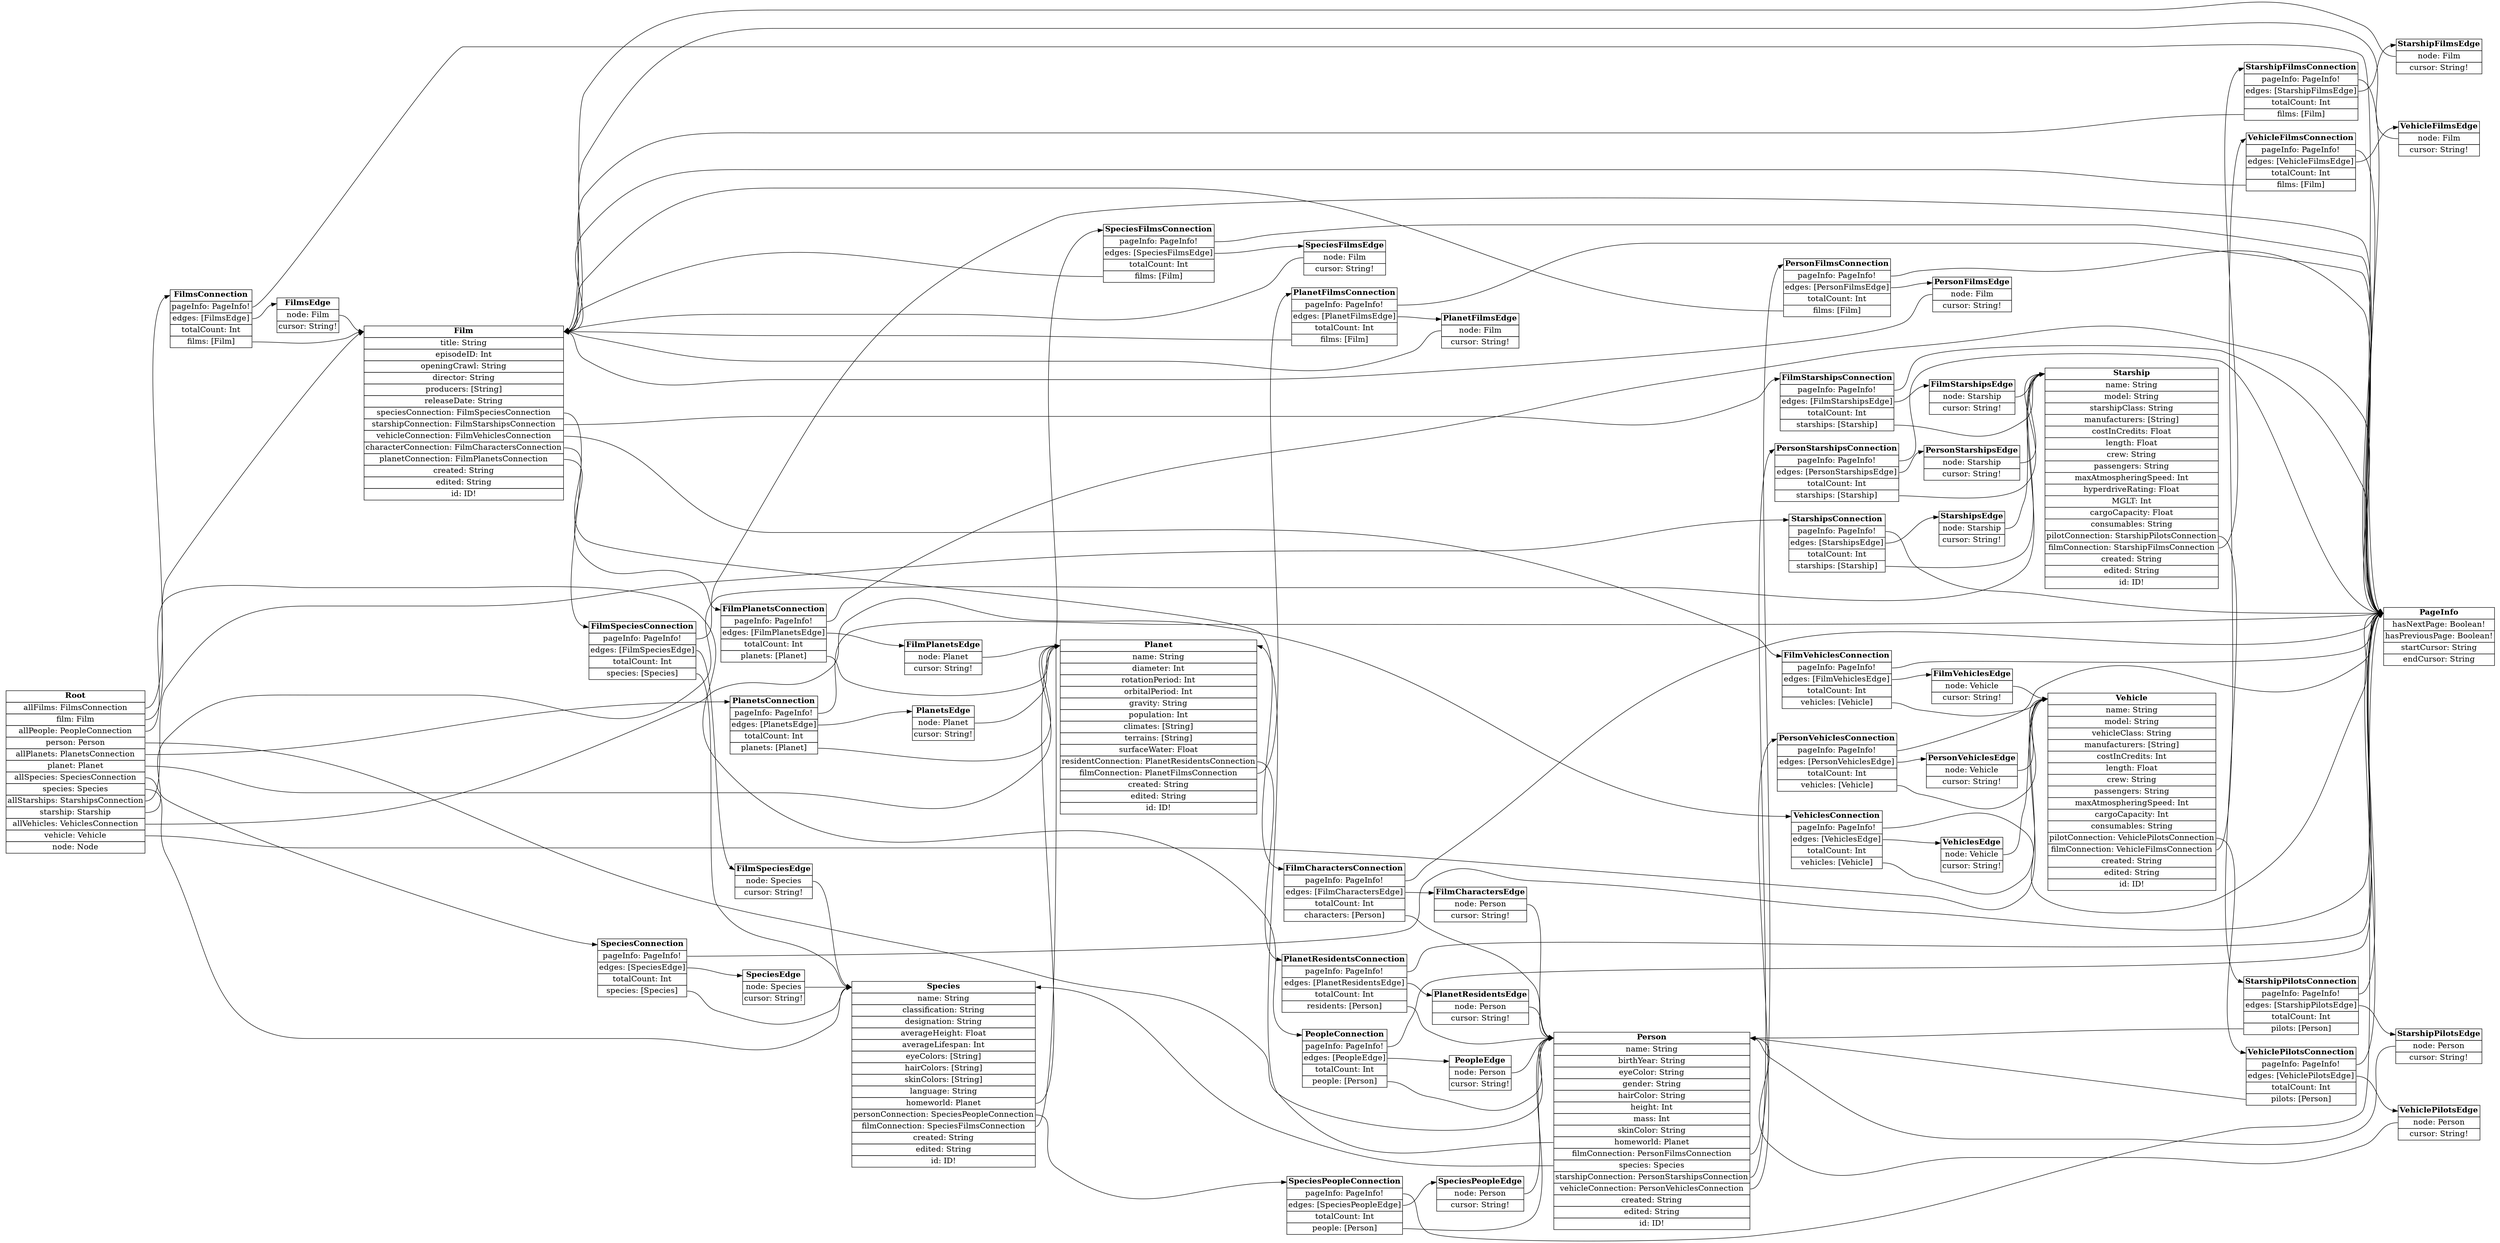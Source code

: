digraph erd {
graph [
  rankdir = "LR"
];
node [
  fontsize = "16"
  shape = "plaintext"
];
edge [
];
Root [label=<<TABLE BORDER="0" CELLBORDER="1" CELLSPACING="0"><TR><TD PORT="__title"><B>Root</B></TD></TR><TR><TD PORT="allFilmsport">allFilms: FilmsConnection</TD></TR>,<TR><TD PORT="filmport">film: Film</TD></TR>,<TR><TD PORT="allPeopleport">allPeople: PeopleConnection</TD></TR>,<TR><TD PORT="personport">person: Person</TD></TR>,<TR><TD PORT="allPlanetsport">allPlanets: PlanetsConnection</TD></TR>,<TR><TD PORT="planetport">planet: Planet</TD></TR>,<TR><TD PORT="allSpeciesport">allSpecies: SpeciesConnection</TD></TR>,<TR><TD PORT="speciesport">species: Species</TD></TR>,<TR><TD PORT="allStarshipsport">allStarships: StarshipsConnection</TD></TR>,<TR><TD PORT="starshipport">starship: Starship</TD></TR>,<TR><TD PORT="allVehiclesport">allVehicles: VehiclesConnection</TD></TR>,<TR><TD PORT="vehicleport">vehicle: Vehicle</TD></TR>,<TR><TD PORT="nodeport">node: Node</TD></TR></TABLE>>];
FilmsConnection [label=<<TABLE BORDER="0" CELLBORDER="1" CELLSPACING="0"><TR><TD PORT="__title"><B>FilmsConnection</B></TD></TR><TR><TD PORT="pageInfoport">pageInfo: PageInfo!</TD></TR>,<TR><TD PORT="edgesport">edges: [FilmsEdge]</TD></TR>,<TR><TD PORT="totalCountport">totalCount: Int</TD></TR>,<TR><TD PORT="filmsport">films: [Film]</TD></TR></TABLE>>];
Film [label=<<TABLE BORDER="0" CELLBORDER="1" CELLSPACING="0"><TR><TD PORT="__title"><B>Film</B></TD></TR><TR><TD PORT="titleport">title: String</TD></TR>,<TR><TD PORT="episodeIDport">episodeID: Int</TD></TR>,<TR><TD PORT="openingCrawlport">openingCrawl: String</TD></TR>,<TR><TD PORT="directorport">director: String</TD></TR>,<TR><TD PORT="producersport">producers: [String]</TD></TR>,<TR><TD PORT="releaseDateport">releaseDate: String</TD></TR>,<TR><TD PORT="speciesConnectionport">speciesConnection: FilmSpeciesConnection</TD></TR>,<TR><TD PORT="starshipConnectionport">starshipConnection: FilmStarshipsConnection</TD></TR>,<TR><TD PORT="vehicleConnectionport">vehicleConnection: FilmVehiclesConnection</TD></TR>,<TR><TD PORT="characterConnectionport">characterConnection: FilmCharactersConnection</TD></TR>,<TR><TD PORT="planetConnectionport">planetConnection: FilmPlanetsConnection</TD></TR>,<TR><TD PORT="createdport">created: String</TD></TR>,<TR><TD PORT="editedport">edited: String</TD></TR>,<TR><TD PORT="idport">id: ID!</TD></TR></TABLE>>];
PeopleConnection [label=<<TABLE BORDER="0" CELLBORDER="1" CELLSPACING="0"><TR><TD PORT="__title"><B>PeopleConnection</B></TD></TR><TR><TD PORT="pageInfoport">pageInfo: PageInfo!</TD></TR>,<TR><TD PORT="edgesport">edges: [PeopleEdge]</TD></TR>,<TR><TD PORT="totalCountport">totalCount: Int</TD></TR>,<TR><TD PORT="peopleport">people: [Person]</TD></TR></TABLE>>];
Person [label=<<TABLE BORDER="0" CELLBORDER="1" CELLSPACING="0"><TR><TD PORT="__title"><B>Person</B></TD></TR><TR><TD PORT="nameport">name: String</TD></TR>,<TR><TD PORT="birthYearport">birthYear: String</TD></TR>,<TR><TD PORT="eyeColorport">eyeColor: String</TD></TR>,<TR><TD PORT="genderport">gender: String</TD></TR>,<TR><TD PORT="hairColorport">hairColor: String</TD></TR>,<TR><TD PORT="heightport">height: Int</TD></TR>,<TR><TD PORT="massport">mass: Int</TD></TR>,<TR><TD PORT="skinColorport">skinColor: String</TD></TR>,<TR><TD PORT="homeworldport">homeworld: Planet</TD></TR>,<TR><TD PORT="filmConnectionport">filmConnection: PersonFilmsConnection</TD></TR>,<TR><TD PORT="speciesport">species: Species</TD></TR>,<TR><TD PORT="starshipConnectionport">starshipConnection: PersonStarshipsConnection</TD></TR>,<TR><TD PORT="vehicleConnectionport">vehicleConnection: PersonVehiclesConnection</TD></TR>,<TR><TD PORT="createdport">created: String</TD></TR>,<TR><TD PORT="editedport">edited: String</TD></TR>,<TR><TD PORT="idport">id: ID!</TD></TR></TABLE>>];
PlanetsConnection [label=<<TABLE BORDER="0" CELLBORDER="1" CELLSPACING="0"><TR><TD PORT="__title"><B>PlanetsConnection</B></TD></TR><TR><TD PORT="pageInfoport">pageInfo: PageInfo!</TD></TR>,<TR><TD PORT="edgesport">edges: [PlanetsEdge]</TD></TR>,<TR><TD PORT="totalCountport">totalCount: Int</TD></TR>,<TR><TD PORT="planetsport">planets: [Planet]</TD></TR></TABLE>>];
Planet [label=<<TABLE BORDER="0" CELLBORDER="1" CELLSPACING="0"><TR><TD PORT="__title"><B>Planet</B></TD></TR><TR><TD PORT="nameport">name: String</TD></TR>,<TR><TD PORT="diameterport">diameter: Int</TD></TR>,<TR><TD PORT="rotationPeriodport">rotationPeriod: Int</TD></TR>,<TR><TD PORT="orbitalPeriodport">orbitalPeriod: Int</TD></TR>,<TR><TD PORT="gravityport">gravity: String</TD></TR>,<TR><TD PORT="populationport">population: Int</TD></TR>,<TR><TD PORT="climatesport">climates: [String]</TD></TR>,<TR><TD PORT="terrainsport">terrains: [String]</TD></TR>,<TR><TD PORT="surfaceWaterport">surfaceWater: Float</TD></TR>,<TR><TD PORT="residentConnectionport">residentConnection: PlanetResidentsConnection</TD></TR>,<TR><TD PORT="filmConnectionport">filmConnection: PlanetFilmsConnection</TD></TR>,<TR><TD PORT="createdport">created: String</TD></TR>,<TR><TD PORT="editedport">edited: String</TD></TR>,<TR><TD PORT="idport">id: ID!</TD></TR></TABLE>>];
SpeciesConnection [label=<<TABLE BORDER="0" CELLBORDER="1" CELLSPACING="0"><TR><TD PORT="__title"><B>SpeciesConnection</B></TD></TR><TR><TD PORT="pageInfoport">pageInfo: PageInfo!</TD></TR>,<TR><TD PORT="edgesport">edges: [SpeciesEdge]</TD></TR>,<TR><TD PORT="totalCountport">totalCount: Int</TD></TR>,<TR><TD PORT="speciesport">species: [Species]</TD></TR></TABLE>>];
Species [label=<<TABLE BORDER="0" CELLBORDER="1" CELLSPACING="0"><TR><TD PORT="__title"><B>Species</B></TD></TR><TR><TD PORT="nameport">name: String</TD></TR>,<TR><TD PORT="classificationport">classification: String</TD></TR>,<TR><TD PORT="designationport">designation: String</TD></TR>,<TR><TD PORT="averageHeightport">averageHeight: Float</TD></TR>,<TR><TD PORT="averageLifespanport">averageLifespan: Int</TD></TR>,<TR><TD PORT="eyeColorsport">eyeColors: [String]</TD></TR>,<TR><TD PORT="hairColorsport">hairColors: [String]</TD></TR>,<TR><TD PORT="skinColorsport">skinColors: [String]</TD></TR>,<TR><TD PORT="languageport">language: String</TD></TR>,<TR><TD PORT="homeworldport">homeworld: Planet</TD></TR>,<TR><TD PORT="personConnectionport">personConnection: SpeciesPeopleConnection</TD></TR>,<TR><TD PORT="filmConnectionport">filmConnection: SpeciesFilmsConnection</TD></TR>,<TR><TD PORT="createdport">created: String</TD></TR>,<TR><TD PORT="editedport">edited: String</TD></TR>,<TR><TD PORT="idport">id: ID!</TD></TR></TABLE>>];
StarshipsConnection [label=<<TABLE BORDER="0" CELLBORDER="1" CELLSPACING="0"><TR><TD PORT="__title"><B>StarshipsConnection</B></TD></TR><TR><TD PORT="pageInfoport">pageInfo: PageInfo!</TD></TR>,<TR><TD PORT="edgesport">edges: [StarshipsEdge]</TD></TR>,<TR><TD PORT="totalCountport">totalCount: Int</TD></TR>,<TR><TD PORT="starshipsport">starships: [Starship]</TD></TR></TABLE>>];
Starship [label=<<TABLE BORDER="0" CELLBORDER="1" CELLSPACING="0"><TR><TD PORT="__title"><B>Starship</B></TD></TR><TR><TD PORT="nameport">name: String</TD></TR>,<TR><TD PORT="modelport">model: String</TD></TR>,<TR><TD PORT="starshipClassport">starshipClass: String</TD></TR>,<TR><TD PORT="manufacturersport">manufacturers: [String]</TD></TR>,<TR><TD PORT="costInCreditsport">costInCredits: Float</TD></TR>,<TR><TD PORT="lengthport">length: Float</TD></TR>,<TR><TD PORT="crewport">crew: String</TD></TR>,<TR><TD PORT="passengersport">passengers: String</TD></TR>,<TR><TD PORT="maxAtmospheringSpeedport">maxAtmospheringSpeed: Int</TD></TR>,<TR><TD PORT="hyperdriveRatingport">hyperdriveRating: Float</TD></TR>,<TR><TD PORT="MGLTport">MGLT: Int</TD></TR>,<TR><TD PORT="cargoCapacityport">cargoCapacity: Float</TD></TR>,<TR><TD PORT="consumablesport">consumables: String</TD></TR>,<TR><TD PORT="pilotConnectionport">pilotConnection: StarshipPilotsConnection</TD></TR>,<TR><TD PORT="filmConnectionport">filmConnection: StarshipFilmsConnection</TD></TR>,<TR><TD PORT="createdport">created: String</TD></TR>,<TR><TD PORT="editedport">edited: String</TD></TR>,<TR><TD PORT="idport">id: ID!</TD></TR></TABLE>>];
VehiclesConnection [label=<<TABLE BORDER="0" CELLBORDER="1" CELLSPACING="0"><TR><TD PORT="__title"><B>VehiclesConnection</B></TD></TR><TR><TD PORT="pageInfoport">pageInfo: PageInfo!</TD></TR>,<TR><TD PORT="edgesport">edges: [VehiclesEdge]</TD></TR>,<TR><TD PORT="totalCountport">totalCount: Int</TD></TR>,<TR><TD PORT="vehiclesport">vehicles: [Vehicle]</TD></TR></TABLE>>];
Vehicle [label=<<TABLE BORDER="0" CELLBORDER="1" CELLSPACING="0"><TR><TD PORT="__title"><B>Vehicle</B></TD></TR><TR><TD PORT="nameport">name: String</TD></TR>,<TR><TD PORT="modelport">model: String</TD></TR>,<TR><TD PORT="vehicleClassport">vehicleClass: String</TD></TR>,<TR><TD PORT="manufacturersport">manufacturers: [String]</TD></TR>,<TR><TD PORT="costInCreditsport">costInCredits: Int</TD></TR>,<TR><TD PORT="lengthport">length: Float</TD></TR>,<TR><TD PORT="crewport">crew: String</TD></TR>,<TR><TD PORT="passengersport">passengers: String</TD></TR>,<TR><TD PORT="maxAtmospheringSpeedport">maxAtmospheringSpeed: Int</TD></TR>,<TR><TD PORT="cargoCapacityport">cargoCapacity: Int</TD></TR>,<TR><TD PORT="consumablesport">consumables: String</TD></TR>,<TR><TD PORT="pilotConnectionport">pilotConnection: VehiclePilotsConnection</TD></TR>,<TR><TD PORT="filmConnectionport">filmConnection: VehicleFilmsConnection</TD></TR>,<TR><TD PORT="createdport">created: String</TD></TR>,<TR><TD PORT="editedport">edited: String</TD></TR>,<TR><TD PORT="idport">id: ID!</TD></TR></TABLE>>];
PageInfo [label=<<TABLE BORDER="0" CELLBORDER="1" CELLSPACING="0"><TR><TD PORT="__title"><B>PageInfo</B></TD></TR><TR><TD PORT="hasNextPageport">hasNextPage: Boolean!</TD></TR>,<TR><TD PORT="hasPreviousPageport">hasPreviousPage: Boolean!</TD></TR>,<TR><TD PORT="startCursorport">startCursor: String</TD></TR>,<TR><TD PORT="endCursorport">endCursor: String</TD></TR></TABLE>>];
FilmsEdge [label=<<TABLE BORDER="0" CELLBORDER="1" CELLSPACING="0"><TR><TD PORT="__title"><B>FilmsEdge</B></TD></TR><TR><TD PORT="nodeport">node: Film</TD></TR>,<TR><TD PORT="cursorport">cursor: String!</TD></TR></TABLE>>];
FilmSpeciesConnection [label=<<TABLE BORDER="0" CELLBORDER="1" CELLSPACING="0"><TR><TD PORT="__title"><B>FilmSpeciesConnection</B></TD></TR><TR><TD PORT="pageInfoport">pageInfo: PageInfo!</TD></TR>,<TR><TD PORT="edgesport">edges: [FilmSpeciesEdge]</TD></TR>,<TR><TD PORT="totalCountport">totalCount: Int</TD></TR>,<TR><TD PORT="speciesport">species: [Species]</TD></TR></TABLE>>];
FilmStarshipsConnection [label=<<TABLE BORDER="0" CELLBORDER="1" CELLSPACING="0"><TR><TD PORT="__title"><B>FilmStarshipsConnection</B></TD></TR><TR><TD PORT="pageInfoport">pageInfo: PageInfo!</TD></TR>,<TR><TD PORT="edgesport">edges: [FilmStarshipsEdge]</TD></TR>,<TR><TD PORT="totalCountport">totalCount: Int</TD></TR>,<TR><TD PORT="starshipsport">starships: [Starship]</TD></TR></TABLE>>];
FilmVehiclesConnection [label=<<TABLE BORDER="0" CELLBORDER="1" CELLSPACING="0"><TR><TD PORT="__title"><B>FilmVehiclesConnection</B></TD></TR><TR><TD PORT="pageInfoport">pageInfo: PageInfo!</TD></TR>,<TR><TD PORT="edgesport">edges: [FilmVehiclesEdge]</TD></TR>,<TR><TD PORT="totalCountport">totalCount: Int</TD></TR>,<TR><TD PORT="vehiclesport">vehicles: [Vehicle]</TD></TR></TABLE>>];
FilmCharactersConnection [label=<<TABLE BORDER="0" CELLBORDER="1" CELLSPACING="0"><TR><TD PORT="__title"><B>FilmCharactersConnection</B></TD></TR><TR><TD PORT="pageInfoport">pageInfo: PageInfo!</TD></TR>,<TR><TD PORT="edgesport">edges: [FilmCharactersEdge]</TD></TR>,<TR><TD PORT="totalCountport">totalCount: Int</TD></TR>,<TR><TD PORT="charactersport">characters: [Person]</TD></TR></TABLE>>];
FilmPlanetsConnection [label=<<TABLE BORDER="0" CELLBORDER="1" CELLSPACING="0"><TR><TD PORT="__title"><B>FilmPlanetsConnection</B></TD></TR><TR><TD PORT="pageInfoport">pageInfo: PageInfo!</TD></TR>,<TR><TD PORT="edgesport">edges: [FilmPlanetsEdge]</TD></TR>,<TR><TD PORT="totalCountport">totalCount: Int</TD></TR>,<TR><TD PORT="planetsport">planets: [Planet]</TD></TR></TABLE>>];
PeopleEdge [label=<<TABLE BORDER="0" CELLBORDER="1" CELLSPACING="0"><TR><TD PORT="__title"><B>PeopleEdge</B></TD></TR><TR><TD PORT="nodeport">node: Person</TD></TR>,<TR><TD PORT="cursorport">cursor: String!</TD></TR></TABLE>>];
PersonFilmsConnection [label=<<TABLE BORDER="0" CELLBORDER="1" CELLSPACING="0"><TR><TD PORT="__title"><B>PersonFilmsConnection</B></TD></TR><TR><TD PORT="pageInfoport">pageInfo: PageInfo!</TD></TR>,<TR><TD PORT="edgesport">edges: [PersonFilmsEdge]</TD></TR>,<TR><TD PORT="totalCountport">totalCount: Int</TD></TR>,<TR><TD PORT="filmsport">films: [Film]</TD></TR></TABLE>>];
PersonStarshipsConnection [label=<<TABLE BORDER="0" CELLBORDER="1" CELLSPACING="0"><TR><TD PORT="__title"><B>PersonStarshipsConnection</B></TD></TR><TR><TD PORT="pageInfoport">pageInfo: PageInfo!</TD></TR>,<TR><TD PORT="edgesport">edges: [PersonStarshipsEdge]</TD></TR>,<TR><TD PORT="totalCountport">totalCount: Int</TD></TR>,<TR><TD PORT="starshipsport">starships: [Starship]</TD></TR></TABLE>>];
PersonVehiclesConnection [label=<<TABLE BORDER="0" CELLBORDER="1" CELLSPACING="0"><TR><TD PORT="__title"><B>PersonVehiclesConnection</B></TD></TR><TR><TD PORT="pageInfoport">pageInfo: PageInfo!</TD></TR>,<TR><TD PORT="edgesport">edges: [PersonVehiclesEdge]</TD></TR>,<TR><TD PORT="totalCountport">totalCount: Int</TD></TR>,<TR><TD PORT="vehiclesport">vehicles: [Vehicle]</TD></TR></TABLE>>];
PlanetsEdge [label=<<TABLE BORDER="0" CELLBORDER="1" CELLSPACING="0"><TR><TD PORT="__title"><B>PlanetsEdge</B></TD></TR><TR><TD PORT="nodeport">node: Planet</TD></TR>,<TR><TD PORT="cursorport">cursor: String!</TD></TR></TABLE>>];
PlanetResidentsConnection [label=<<TABLE BORDER="0" CELLBORDER="1" CELLSPACING="0"><TR><TD PORT="__title"><B>PlanetResidentsConnection</B></TD></TR><TR><TD PORT="pageInfoport">pageInfo: PageInfo!</TD></TR>,<TR><TD PORT="edgesport">edges: [PlanetResidentsEdge]</TD></TR>,<TR><TD PORT="totalCountport">totalCount: Int</TD></TR>,<TR><TD PORT="residentsport">residents: [Person]</TD></TR></TABLE>>];
PlanetFilmsConnection [label=<<TABLE BORDER="0" CELLBORDER="1" CELLSPACING="0"><TR><TD PORT="__title"><B>PlanetFilmsConnection</B></TD></TR><TR><TD PORT="pageInfoport">pageInfo: PageInfo!</TD></TR>,<TR><TD PORT="edgesport">edges: [PlanetFilmsEdge]</TD></TR>,<TR><TD PORT="totalCountport">totalCount: Int</TD></TR>,<TR><TD PORT="filmsport">films: [Film]</TD></TR></TABLE>>];
SpeciesEdge [label=<<TABLE BORDER="0" CELLBORDER="1" CELLSPACING="0"><TR><TD PORT="__title"><B>SpeciesEdge</B></TD></TR><TR><TD PORT="nodeport">node: Species</TD></TR>,<TR><TD PORT="cursorport">cursor: String!</TD></TR></TABLE>>];
SpeciesPeopleConnection [label=<<TABLE BORDER="0" CELLBORDER="1" CELLSPACING="0"><TR><TD PORT="__title"><B>SpeciesPeopleConnection</B></TD></TR><TR><TD PORT="pageInfoport">pageInfo: PageInfo!</TD></TR>,<TR><TD PORT="edgesport">edges: [SpeciesPeopleEdge]</TD></TR>,<TR><TD PORT="totalCountport">totalCount: Int</TD></TR>,<TR><TD PORT="peopleport">people: [Person]</TD></TR></TABLE>>];
SpeciesFilmsConnection [label=<<TABLE BORDER="0" CELLBORDER="1" CELLSPACING="0"><TR><TD PORT="__title"><B>SpeciesFilmsConnection</B></TD></TR><TR><TD PORT="pageInfoport">pageInfo: PageInfo!</TD></TR>,<TR><TD PORT="edgesport">edges: [SpeciesFilmsEdge]</TD></TR>,<TR><TD PORT="totalCountport">totalCount: Int</TD></TR>,<TR><TD PORT="filmsport">films: [Film]</TD></TR></TABLE>>];
StarshipsEdge [label=<<TABLE BORDER="0" CELLBORDER="1" CELLSPACING="0"><TR><TD PORT="__title"><B>StarshipsEdge</B></TD></TR><TR><TD PORT="nodeport">node: Starship</TD></TR>,<TR><TD PORT="cursorport">cursor: String!</TD></TR></TABLE>>];
StarshipPilotsConnection [label=<<TABLE BORDER="0" CELLBORDER="1" CELLSPACING="0"><TR><TD PORT="__title"><B>StarshipPilotsConnection</B></TD></TR><TR><TD PORT="pageInfoport">pageInfo: PageInfo!</TD></TR>,<TR><TD PORT="edgesport">edges: [StarshipPilotsEdge]</TD></TR>,<TR><TD PORT="totalCountport">totalCount: Int</TD></TR>,<TR><TD PORT="pilotsport">pilots: [Person]</TD></TR></TABLE>>];
StarshipFilmsConnection [label=<<TABLE BORDER="0" CELLBORDER="1" CELLSPACING="0"><TR><TD PORT="__title"><B>StarshipFilmsConnection</B></TD></TR><TR><TD PORT="pageInfoport">pageInfo: PageInfo!</TD></TR>,<TR><TD PORT="edgesport">edges: [StarshipFilmsEdge]</TD></TR>,<TR><TD PORT="totalCountport">totalCount: Int</TD></TR>,<TR><TD PORT="filmsport">films: [Film]</TD></TR></TABLE>>];
VehiclesEdge [label=<<TABLE BORDER="0" CELLBORDER="1" CELLSPACING="0"><TR><TD PORT="__title"><B>VehiclesEdge</B></TD></TR><TR><TD PORT="nodeport">node: Vehicle</TD></TR>,<TR><TD PORT="cursorport">cursor: String!</TD></TR></TABLE>>];
VehiclePilotsConnection [label=<<TABLE BORDER="0" CELLBORDER="1" CELLSPACING="0"><TR><TD PORT="__title"><B>VehiclePilotsConnection</B></TD></TR><TR><TD PORT="pageInfoport">pageInfo: PageInfo!</TD></TR>,<TR><TD PORT="edgesport">edges: [VehiclePilotsEdge]</TD></TR>,<TR><TD PORT="totalCountport">totalCount: Int</TD></TR>,<TR><TD PORT="pilotsport">pilots: [Person]</TD></TR></TABLE>>];
VehicleFilmsConnection [label=<<TABLE BORDER="0" CELLBORDER="1" CELLSPACING="0"><TR><TD PORT="__title"><B>VehicleFilmsConnection</B></TD></TR><TR><TD PORT="pageInfoport">pageInfo: PageInfo!</TD></TR>,<TR><TD PORT="edgesport">edges: [VehicleFilmsEdge]</TD></TR>,<TR><TD PORT="totalCountport">totalCount: Int</TD></TR>,<TR><TD PORT="filmsport">films: [Film]</TD></TR></TABLE>>];
FilmSpeciesEdge [label=<<TABLE BORDER="0" CELLBORDER="1" CELLSPACING="0"><TR><TD PORT="__title"><B>FilmSpeciesEdge</B></TD></TR><TR><TD PORT="nodeport">node: Species</TD></TR>,<TR><TD PORT="cursorport">cursor: String!</TD></TR></TABLE>>];
FilmStarshipsEdge [label=<<TABLE BORDER="0" CELLBORDER="1" CELLSPACING="0"><TR><TD PORT="__title"><B>FilmStarshipsEdge</B></TD></TR><TR><TD PORT="nodeport">node: Starship</TD></TR>,<TR><TD PORT="cursorport">cursor: String!</TD></TR></TABLE>>];
FilmVehiclesEdge [label=<<TABLE BORDER="0" CELLBORDER="1" CELLSPACING="0"><TR><TD PORT="__title"><B>FilmVehiclesEdge</B></TD></TR><TR><TD PORT="nodeport">node: Vehicle</TD></TR>,<TR><TD PORT="cursorport">cursor: String!</TD></TR></TABLE>>];
FilmCharactersEdge [label=<<TABLE BORDER="0" CELLBORDER="1" CELLSPACING="0"><TR><TD PORT="__title"><B>FilmCharactersEdge</B></TD></TR><TR><TD PORT="nodeport">node: Person</TD></TR>,<TR><TD PORT="cursorport">cursor: String!</TD></TR></TABLE>>];
FilmPlanetsEdge [label=<<TABLE BORDER="0" CELLBORDER="1" CELLSPACING="0"><TR><TD PORT="__title"><B>FilmPlanetsEdge</B></TD></TR><TR><TD PORT="nodeport">node: Planet</TD></TR>,<TR><TD PORT="cursorport">cursor: String!</TD></TR></TABLE>>];
PersonFilmsEdge [label=<<TABLE BORDER="0" CELLBORDER="1" CELLSPACING="0"><TR><TD PORT="__title"><B>PersonFilmsEdge</B></TD></TR><TR><TD PORT="nodeport">node: Film</TD></TR>,<TR><TD PORT="cursorport">cursor: String!</TD></TR></TABLE>>];
PersonStarshipsEdge [label=<<TABLE BORDER="0" CELLBORDER="1" CELLSPACING="0"><TR><TD PORT="__title"><B>PersonStarshipsEdge</B></TD></TR><TR><TD PORT="nodeport">node: Starship</TD></TR>,<TR><TD PORT="cursorport">cursor: String!</TD></TR></TABLE>>];
PersonVehiclesEdge [label=<<TABLE BORDER="0" CELLBORDER="1" CELLSPACING="0"><TR><TD PORT="__title"><B>PersonVehiclesEdge</B></TD></TR><TR><TD PORT="nodeport">node: Vehicle</TD></TR>,<TR><TD PORT="cursorport">cursor: String!</TD></TR></TABLE>>];
PlanetResidentsEdge [label=<<TABLE BORDER="0" CELLBORDER="1" CELLSPACING="0"><TR><TD PORT="__title"><B>PlanetResidentsEdge</B></TD></TR><TR><TD PORT="nodeport">node: Person</TD></TR>,<TR><TD PORT="cursorport">cursor: String!</TD></TR></TABLE>>];
PlanetFilmsEdge [label=<<TABLE BORDER="0" CELLBORDER="1" CELLSPACING="0"><TR><TD PORT="__title"><B>PlanetFilmsEdge</B></TD></TR><TR><TD PORT="nodeport">node: Film</TD></TR>,<TR><TD PORT="cursorport">cursor: String!</TD></TR></TABLE>>];
SpeciesPeopleEdge [label=<<TABLE BORDER="0" CELLBORDER="1" CELLSPACING="0"><TR><TD PORT="__title"><B>SpeciesPeopleEdge</B></TD></TR><TR><TD PORT="nodeport">node: Person</TD></TR>,<TR><TD PORT="cursorport">cursor: String!</TD></TR></TABLE>>];
SpeciesFilmsEdge [label=<<TABLE BORDER="0" CELLBORDER="1" CELLSPACING="0"><TR><TD PORT="__title"><B>SpeciesFilmsEdge</B></TD></TR><TR><TD PORT="nodeport">node: Film</TD></TR>,<TR><TD PORT="cursorport">cursor: String!</TD></TR></TABLE>>];
StarshipPilotsEdge [label=<<TABLE BORDER="0" CELLBORDER="1" CELLSPACING="0"><TR><TD PORT="__title"><B>StarshipPilotsEdge</B></TD></TR><TR><TD PORT="nodeport">node: Person</TD></TR>,<TR><TD PORT="cursorport">cursor: String!</TD></TR></TABLE>>];
StarshipFilmsEdge [label=<<TABLE BORDER="0" CELLBORDER="1" CELLSPACING="0"><TR><TD PORT="__title"><B>StarshipFilmsEdge</B></TD></TR><TR><TD PORT="nodeport">node: Film</TD></TR>,<TR><TD PORT="cursorport">cursor: String!</TD></TR></TABLE>>];
VehiclePilotsEdge [label=<<TABLE BORDER="0" CELLBORDER="1" CELLSPACING="0"><TR><TD PORT="__title"><B>VehiclePilotsEdge</B></TD></TR><TR><TD PORT="nodeport">node: Person</TD></TR>,<TR><TD PORT="cursorport">cursor: String!</TD></TR></TABLE>>];
VehicleFilmsEdge [label=<<TABLE BORDER="0" CELLBORDER="1" CELLSPACING="0"><TR><TD PORT="__title"><B>VehicleFilmsEdge</B></TD></TR><TR><TD PORT="nodeport">node: Film</TD></TR>,<TR><TD PORT="cursorport">cursor: String!</TD></TR></TABLE>>];

Root:allFilmsport -> FilmsConnection:__title
Root:filmport -> Film:__title
Root:allPeopleport -> PeopleConnection:__title
Root:personport -> Person:__title
Root:allPlanetsport -> PlanetsConnection:__title
Root:planetport -> Planet:__title
Root:allSpeciesport -> SpeciesConnection:__title
Root:speciesport -> Species:__title
Root:allStarshipsport -> StarshipsConnection:__title
Root:starshipport -> Starship:__title
Root:allVehiclesport -> VehiclesConnection:__title
Root:vehicleport -> Vehicle:__title
FilmsConnection:pageInfoport -> PageInfo:__title
FilmsConnection:edgesport -> FilmsEdge:__title
FilmsConnection:filmsport -> Film:__title
Film:speciesConnectionport -> FilmSpeciesConnection:__title
Film:starshipConnectionport -> FilmStarshipsConnection:__title
Film:vehicleConnectionport -> FilmVehiclesConnection:__title
Film:characterConnectionport -> FilmCharactersConnection:__title
Film:planetConnectionport -> FilmPlanetsConnection:__title
PeopleConnection:pageInfoport -> PageInfo:__title
PeopleConnection:edgesport -> PeopleEdge:__title
PeopleConnection:peopleport -> Person:__title
Person:homeworldport -> Planet:__title
Person:filmConnectionport -> PersonFilmsConnection:__title
Person:speciesport -> Species:__title
Person:starshipConnectionport -> PersonStarshipsConnection:__title
Person:vehicleConnectionport -> PersonVehiclesConnection:__title
PlanetsConnection:pageInfoport -> PageInfo:__title
PlanetsConnection:edgesport -> PlanetsEdge:__title
PlanetsConnection:planetsport -> Planet:__title
Planet:residentConnectionport -> PlanetResidentsConnection:__title
Planet:filmConnectionport -> PlanetFilmsConnection:__title
SpeciesConnection:pageInfoport -> PageInfo:__title
SpeciesConnection:edgesport -> SpeciesEdge:__title
SpeciesConnection:speciesport -> Species:__title
Species:homeworldport -> Planet:__title
Species:personConnectionport -> SpeciesPeopleConnection:__title
Species:filmConnectionport -> SpeciesFilmsConnection:__title
StarshipsConnection:pageInfoport -> PageInfo:__title
StarshipsConnection:edgesport -> StarshipsEdge:__title
StarshipsConnection:starshipsport -> Starship:__title
Starship:pilotConnectionport -> StarshipPilotsConnection:__title
Starship:filmConnectionport -> StarshipFilmsConnection:__title
VehiclesConnection:pageInfoport -> PageInfo:__title
VehiclesConnection:edgesport -> VehiclesEdge:__title
VehiclesConnection:vehiclesport -> Vehicle:__title
Vehicle:pilotConnectionport -> VehiclePilotsConnection:__title
Vehicle:filmConnectionport -> VehicleFilmsConnection:__title
FilmsEdge:nodeport -> Film:__title
FilmSpeciesConnection:pageInfoport -> PageInfo:__title
FilmSpeciesConnection:edgesport -> FilmSpeciesEdge:__title
FilmSpeciesConnection:speciesport -> Species:__title
FilmStarshipsConnection:pageInfoport -> PageInfo:__title
FilmStarshipsConnection:edgesport -> FilmStarshipsEdge:__title
FilmStarshipsConnection:starshipsport -> Starship:__title
FilmVehiclesConnection:pageInfoport -> PageInfo:__title
FilmVehiclesConnection:edgesport -> FilmVehiclesEdge:__title
FilmVehiclesConnection:vehiclesport -> Vehicle:__title
FilmCharactersConnection:pageInfoport -> PageInfo:__title
FilmCharactersConnection:edgesport -> FilmCharactersEdge:__title
FilmCharactersConnection:charactersport -> Person:__title
FilmPlanetsConnection:pageInfoport -> PageInfo:__title
FilmPlanetsConnection:edgesport -> FilmPlanetsEdge:__title
FilmPlanetsConnection:planetsport -> Planet:__title
PeopleEdge:nodeport -> Person:__title
PersonFilmsConnection:pageInfoport -> PageInfo:__title
PersonFilmsConnection:edgesport -> PersonFilmsEdge:__title
PersonFilmsConnection:filmsport -> Film:__title
PersonStarshipsConnection:pageInfoport -> PageInfo:__title
PersonStarshipsConnection:edgesport -> PersonStarshipsEdge:__title
PersonStarshipsConnection:starshipsport -> Starship:__title
PersonVehiclesConnection:pageInfoport -> PageInfo:__title
PersonVehiclesConnection:edgesport -> PersonVehiclesEdge:__title
PersonVehiclesConnection:vehiclesport -> Vehicle:__title
PlanetsEdge:nodeport -> Planet:__title
PlanetResidentsConnection:pageInfoport -> PageInfo:__title
PlanetResidentsConnection:edgesport -> PlanetResidentsEdge:__title
PlanetResidentsConnection:residentsport -> Person:__title
PlanetFilmsConnection:pageInfoport -> PageInfo:__title
PlanetFilmsConnection:edgesport -> PlanetFilmsEdge:__title
PlanetFilmsConnection:filmsport -> Film:__title
SpeciesEdge:nodeport -> Species:__title
SpeciesPeopleConnection:pageInfoport -> PageInfo:__title
SpeciesPeopleConnection:edgesport -> SpeciesPeopleEdge:__title
SpeciesPeopleConnection:peopleport -> Person:__title
SpeciesFilmsConnection:pageInfoport -> PageInfo:__title
SpeciesFilmsConnection:edgesport -> SpeciesFilmsEdge:__title
SpeciesFilmsConnection:filmsport -> Film:__title
StarshipsEdge:nodeport -> Starship:__title
StarshipPilotsConnection:pageInfoport -> PageInfo:__title
StarshipPilotsConnection:edgesport -> StarshipPilotsEdge:__title
StarshipPilotsConnection:pilotsport -> Person:__title
StarshipFilmsConnection:pageInfoport -> PageInfo:__title
StarshipFilmsConnection:edgesport -> StarshipFilmsEdge:__title
StarshipFilmsConnection:filmsport -> Film:__title
VehiclesEdge:nodeport -> Vehicle:__title
VehiclePilotsConnection:pageInfoport -> PageInfo:__title
VehiclePilotsConnection:edgesport -> VehiclePilotsEdge:__title
VehiclePilotsConnection:pilotsport -> Person:__title
VehicleFilmsConnection:pageInfoport -> PageInfo:__title
VehicleFilmsConnection:edgesport -> VehicleFilmsEdge:__title
VehicleFilmsConnection:filmsport -> Film:__title
FilmSpeciesEdge:nodeport -> Species:__title
FilmStarshipsEdge:nodeport -> Starship:__title
FilmVehiclesEdge:nodeport -> Vehicle:__title
FilmCharactersEdge:nodeport -> Person:__title
FilmPlanetsEdge:nodeport -> Planet:__title
PersonFilmsEdge:nodeport -> Film:__title
PersonStarshipsEdge:nodeport -> Starship:__title
PersonVehiclesEdge:nodeport -> Vehicle:__title
PlanetResidentsEdge:nodeport -> Person:__title
PlanetFilmsEdge:nodeport -> Film:__title
SpeciesPeopleEdge:nodeport -> Person:__title
SpeciesFilmsEdge:nodeport -> Film:__title
StarshipPilotsEdge:nodeport -> Person:__title
StarshipFilmsEdge:nodeport -> Film:__title
VehiclePilotsEdge:nodeport -> Person:__title
VehicleFilmsEdge:nodeport -> Film:__title
}

